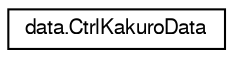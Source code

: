 digraph "Representación gráfica de la clase"
{
 // LATEX_PDF_SIZE
  edge [fontname="FreeSans",fontsize="10",labelfontname="FreeSans",labelfontsize="10"];
  node [fontname="FreeSans",fontsize="10",shape=record];
  rankdir="LR";
  Node0 [label="data.CtrlKakuroData",height=0.2,width=0.4,color="black", fillcolor="white", style="filled",URL="$classdata_1_1_ctrl_kakuro_data.html",tooltip="Clase CtrlKakuroData para guardar y conseguir información de fichero relacionada con kakuros."];
}
